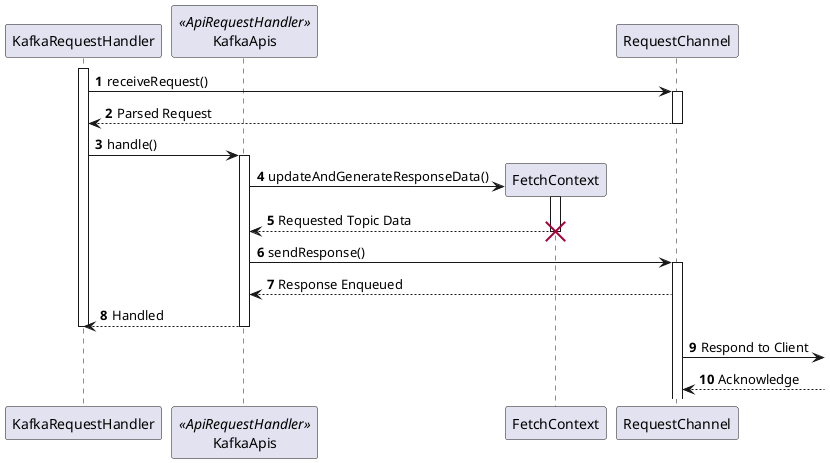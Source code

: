 @startuml
'https://plantuml.com/sequence-diagram

autonumber

participant KafkaRequestHandler
participant KafkaApis << ApiRequestHandler >>
participant FetchContext
participant RequestChannel

KafkaRequestHandler ++
KafkaRequestHandler -> RequestChannel ++: receiveRequest()
RequestChannel --> KafkaRequestHandler --: Parsed Request
KafkaRequestHandler -> KafkaApis ++: handle()

KafkaApis -> FetchContext **: updateAndGenerateResponseData()
FetchContext ++
KafkaApis <-- FetchContext: Requested Topic Data
destroy FetchContext

KafkaApis -> RequestChannel ++: sendResponse()
RequestChannel --> KafkaApis: Response Enqueued

KafkaApis --> KafkaRequestHandler --: Handled
KafkaRequestHandler --

RequestChannel ->]: Respond to Client
]--> RequestChannel: Acknowledge

@enduml